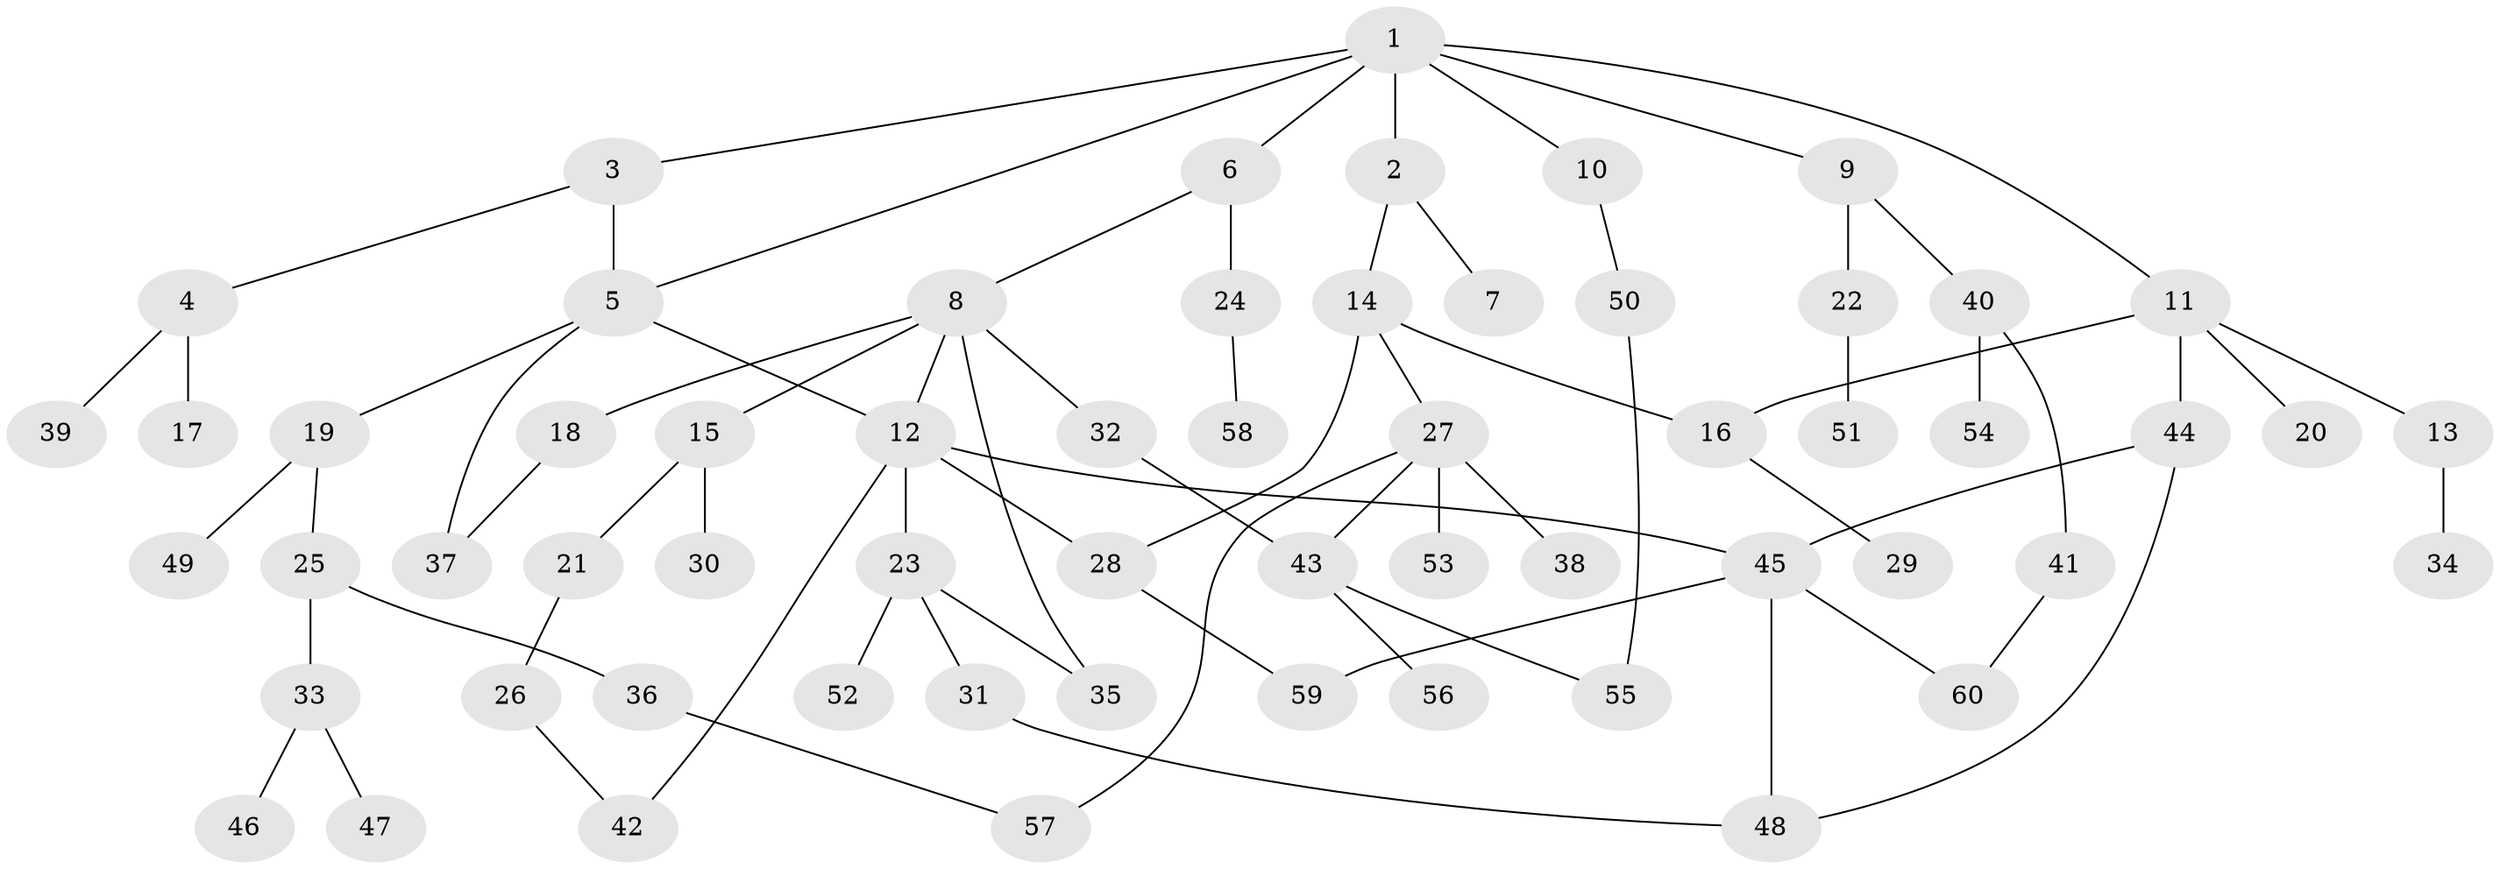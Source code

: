 // Generated by graph-tools (version 1.1) at 2025/13/03/09/25 04:13:17]
// undirected, 60 vertices, 74 edges
graph export_dot {
graph [start="1"]
  node [color=gray90,style=filled];
  1;
  2;
  3;
  4;
  5;
  6;
  7;
  8;
  9;
  10;
  11;
  12;
  13;
  14;
  15;
  16;
  17;
  18;
  19;
  20;
  21;
  22;
  23;
  24;
  25;
  26;
  27;
  28;
  29;
  30;
  31;
  32;
  33;
  34;
  35;
  36;
  37;
  38;
  39;
  40;
  41;
  42;
  43;
  44;
  45;
  46;
  47;
  48;
  49;
  50;
  51;
  52;
  53;
  54;
  55;
  56;
  57;
  58;
  59;
  60;
  1 -- 2;
  1 -- 3;
  1 -- 5;
  1 -- 6;
  1 -- 9;
  1 -- 10;
  1 -- 11;
  2 -- 7;
  2 -- 14;
  3 -- 4;
  3 -- 5;
  4 -- 17;
  4 -- 39;
  5 -- 12;
  5 -- 19;
  5 -- 37;
  6 -- 8;
  6 -- 24;
  8 -- 15;
  8 -- 18;
  8 -- 32;
  8 -- 35;
  8 -- 12;
  9 -- 22;
  9 -- 40;
  10 -- 50;
  11 -- 13;
  11 -- 16;
  11 -- 20;
  11 -- 44;
  12 -- 23;
  12 -- 42;
  12 -- 45;
  12 -- 28;
  13 -- 34;
  14 -- 27;
  14 -- 28;
  14 -- 16;
  15 -- 21;
  15 -- 30;
  16 -- 29;
  18 -- 37;
  19 -- 25;
  19 -- 49;
  21 -- 26;
  22 -- 51;
  23 -- 31;
  23 -- 52;
  23 -- 35;
  24 -- 58;
  25 -- 33;
  25 -- 36;
  26 -- 42;
  27 -- 38;
  27 -- 43;
  27 -- 53;
  27 -- 57;
  28 -- 59;
  31 -- 48;
  32 -- 43;
  33 -- 46;
  33 -- 47;
  36 -- 57;
  40 -- 41;
  40 -- 54;
  41 -- 60;
  43 -- 55;
  43 -- 56;
  44 -- 45;
  44 -- 48;
  45 -- 60;
  45 -- 48;
  45 -- 59;
  50 -- 55;
}
